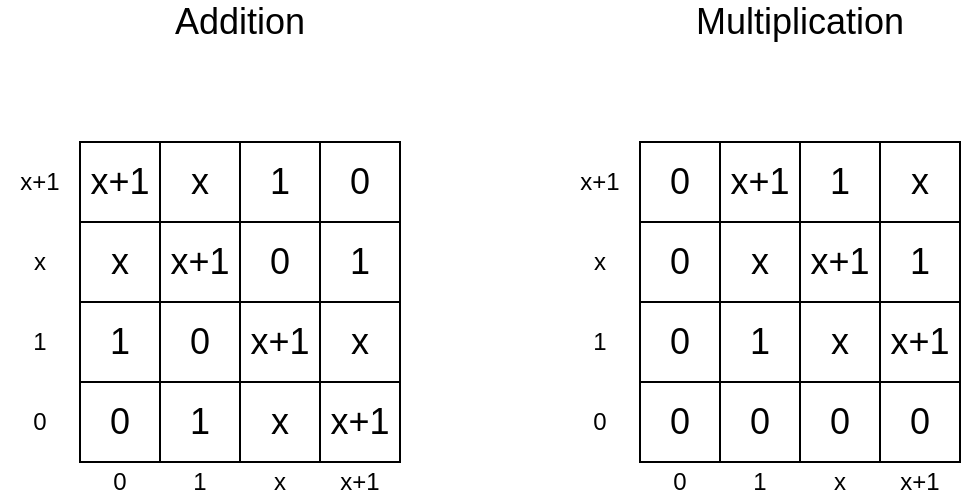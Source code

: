 <mxfile version="12.1.7" type="device" pages="1"><diagram id="tAEE88btyBtsIktVflEw" name="Page-1"><mxGraphModel dx="1338" dy="802" grid="1" gridSize="10" guides="1" tooltips="1" connect="1" arrows="1" fold="1" page="1" pageScale="1" pageWidth="827" pageHeight="1169" math="0" shadow="0"><root><mxCell id="0"/><mxCell id="1" parent="0"/><mxCell id="7yvnzNzSm_O6tVys3wsZ-8" value="&lt;font style=&quot;font-size: 18px&quot;&gt;x+1&lt;/font&gt;" style="whiteSpace=wrap;html=1;aspect=fixed;" parent="1" vertex="1"><mxGeometry x="80" y="160" width="40" height="40" as="geometry"/></mxCell><mxCell id="7yvnzNzSm_O6tVys3wsZ-24" value="&lt;font style=&quot;font-size: 18px&quot;&gt;x&lt;/font&gt;" style="whiteSpace=wrap;html=1;aspect=fixed;" parent="1" vertex="1"><mxGeometry x="120" y="160" width="40" height="40" as="geometry"/></mxCell><mxCell id="7yvnzNzSm_O6tVys3wsZ-25" value="&lt;font style=&quot;font-size: 18px&quot;&gt;x&lt;/font&gt;" style="whiteSpace=wrap;html=1;aspect=fixed;" parent="1" vertex="1"><mxGeometry x="80" y="200" width="40" height="40" as="geometry"/></mxCell><mxCell id="7yvnzNzSm_O6tVys3wsZ-26" value="&lt;font style=&quot;font-size: 18px&quot;&gt;x+1&lt;/font&gt;" style="whiteSpace=wrap;html=1;aspect=fixed;" parent="1" vertex="1"><mxGeometry x="120" y="200" width="40" height="40" as="geometry"/></mxCell><mxCell id="7yvnzNzSm_O6tVys3wsZ-27" value="&lt;font style=&quot;font-size: 18px&quot;&gt;1&lt;/font&gt;" style="whiteSpace=wrap;html=1;aspect=fixed;" parent="1" vertex="1"><mxGeometry x="160" y="160" width="40" height="40" as="geometry"/></mxCell><mxCell id="7yvnzNzSm_O6tVys3wsZ-28" value="&lt;font style=&quot;font-size: 18px&quot;&gt;0&lt;/font&gt;" style="whiteSpace=wrap;html=1;aspect=fixed;" parent="1" vertex="1"><mxGeometry x="200" y="160" width="40" height="40" as="geometry"/></mxCell><mxCell id="7yvnzNzSm_O6tVys3wsZ-29" value="&lt;font style=&quot;font-size: 18px&quot;&gt;0&lt;/font&gt;" style="whiteSpace=wrap;html=1;aspect=fixed;" parent="1" vertex="1"><mxGeometry x="160" y="200" width="40" height="40" as="geometry"/></mxCell><mxCell id="7yvnzNzSm_O6tVys3wsZ-30" value="&lt;font style=&quot;font-size: 18px&quot;&gt;1&lt;/font&gt;" style="whiteSpace=wrap;html=1;aspect=fixed;" parent="1" vertex="1"><mxGeometry x="200" y="200" width="40" height="40" as="geometry"/></mxCell><mxCell id="7yvnzNzSm_O6tVys3wsZ-31" value="&lt;font style=&quot;font-size: 18px&quot;&gt;1&lt;/font&gt;" style="whiteSpace=wrap;html=1;aspect=fixed;" parent="1" vertex="1"><mxGeometry x="80" y="240" width="40" height="40" as="geometry"/></mxCell><mxCell id="7yvnzNzSm_O6tVys3wsZ-32" value="&lt;font style=&quot;font-size: 18px&quot;&gt;0&lt;/font&gt;" style="whiteSpace=wrap;html=1;aspect=fixed;" parent="1" vertex="1"><mxGeometry x="120" y="240" width="40" height="40" as="geometry"/></mxCell><mxCell id="7yvnzNzSm_O6tVys3wsZ-33" value="&lt;font style=&quot;font-size: 18px&quot;&gt;0&lt;/font&gt;" style="whiteSpace=wrap;html=1;aspect=fixed;" parent="1" vertex="1"><mxGeometry x="80" y="280" width="40" height="40" as="geometry"/></mxCell><mxCell id="7yvnzNzSm_O6tVys3wsZ-34" value="&lt;font style=&quot;font-size: 18px&quot;&gt;1&lt;/font&gt;" style="whiteSpace=wrap;html=1;aspect=fixed;" parent="1" vertex="1"><mxGeometry x="120" y="280" width="40" height="40" as="geometry"/></mxCell><mxCell id="7yvnzNzSm_O6tVys3wsZ-35" value="&lt;font style=&quot;font-size: 18px&quot;&gt;x+1&lt;/font&gt;" style="whiteSpace=wrap;html=1;aspect=fixed;" parent="1" vertex="1"><mxGeometry x="160" y="240" width="40" height="40" as="geometry"/></mxCell><mxCell id="7yvnzNzSm_O6tVys3wsZ-36" value="&lt;font style=&quot;font-size: 18px&quot;&gt;x&lt;/font&gt;" style="whiteSpace=wrap;html=1;aspect=fixed;" parent="1" vertex="1"><mxGeometry x="200" y="240" width="40" height="40" as="geometry"/></mxCell><mxCell id="7yvnzNzSm_O6tVys3wsZ-37" value="&lt;font style=&quot;font-size: 18px&quot;&gt;x&lt;/font&gt;" style="whiteSpace=wrap;html=1;aspect=fixed;" parent="1" vertex="1"><mxGeometry x="160" y="280" width="40" height="40" as="geometry"/></mxCell><mxCell id="7yvnzNzSm_O6tVys3wsZ-38" value="&lt;font style=&quot;font-size: 18px&quot;&gt;x+1&lt;/font&gt;" style="whiteSpace=wrap;html=1;aspect=fixed;" parent="1" vertex="1"><mxGeometry x="200" y="280" width="40" height="40" as="geometry"/></mxCell><mxCell id="2rc5MMP0UcN19sdQv2Ij-5" value="0" style="text;html=1;strokeColor=none;fillColor=none;align=center;verticalAlign=middle;whiteSpace=wrap;rounded=0;" vertex="1" parent="1"><mxGeometry x="40" y="290" width="40" height="20" as="geometry"/></mxCell><mxCell id="2rc5MMP0UcN19sdQv2Ij-6" value="1" style="text;html=1;strokeColor=none;fillColor=none;align=center;verticalAlign=middle;whiteSpace=wrap;rounded=0;" vertex="1" parent="1"><mxGeometry x="40" y="250" width="40" height="20" as="geometry"/></mxCell><mxCell id="2rc5MMP0UcN19sdQv2Ij-7" value="x" style="text;html=1;strokeColor=none;fillColor=none;align=center;verticalAlign=middle;whiteSpace=wrap;rounded=0;" vertex="1" parent="1"><mxGeometry x="40" y="210" width="40" height="20" as="geometry"/></mxCell><mxCell id="2rc5MMP0UcN19sdQv2Ij-8" value="x+1" style="text;html=1;strokeColor=none;fillColor=none;align=center;verticalAlign=middle;whiteSpace=wrap;rounded=0;" vertex="1" parent="1"><mxGeometry x="40" y="170" width="40" height="20" as="geometry"/></mxCell><mxCell id="2rc5MMP0UcN19sdQv2Ij-9" value="0" style="text;html=1;strokeColor=none;fillColor=none;align=center;verticalAlign=middle;whiteSpace=wrap;rounded=0;" vertex="1" parent="1"><mxGeometry x="80" y="320" width="40" height="20" as="geometry"/></mxCell><mxCell id="2rc5MMP0UcN19sdQv2Ij-10" value="1" style="text;html=1;strokeColor=none;fillColor=none;align=center;verticalAlign=middle;whiteSpace=wrap;rounded=0;" vertex="1" parent="1"><mxGeometry x="120" y="320" width="40" height="20" as="geometry"/></mxCell><mxCell id="2rc5MMP0UcN19sdQv2Ij-11" value="x" style="text;html=1;strokeColor=none;fillColor=none;align=center;verticalAlign=middle;whiteSpace=wrap;rounded=0;" vertex="1" parent="1"><mxGeometry x="160" y="320" width="40" height="20" as="geometry"/></mxCell><mxCell id="2rc5MMP0UcN19sdQv2Ij-12" value="x+1" style="text;html=1;strokeColor=none;fillColor=none;align=center;verticalAlign=middle;whiteSpace=wrap;rounded=0;" vertex="1" parent="1"><mxGeometry x="200" y="320" width="40" height="20" as="geometry"/></mxCell><mxCell id="2rc5MMP0UcN19sdQv2Ij-13" value="&lt;font style=&quot;font-size: 18px&quot;&gt;Addition&lt;/font&gt;" style="text;html=1;strokeColor=none;fillColor=none;align=center;verticalAlign=middle;whiteSpace=wrap;rounded=0;" vertex="1" parent="1"><mxGeometry x="140" y="90" width="40" height="20" as="geometry"/></mxCell><mxCell id="2rc5MMP0UcN19sdQv2Ij-14" value="&lt;font style=&quot;font-size: 18px&quot;&gt;0&lt;/font&gt;" style="whiteSpace=wrap;html=1;aspect=fixed;" vertex="1" parent="1"><mxGeometry x="360" y="160" width="40" height="40" as="geometry"/></mxCell><mxCell id="2rc5MMP0UcN19sdQv2Ij-15" value="&lt;font style=&quot;font-size: 18px&quot;&gt;x+1&lt;/font&gt;" style="whiteSpace=wrap;html=1;aspect=fixed;" vertex="1" parent="1"><mxGeometry x="400" y="160" width="40" height="40" as="geometry"/></mxCell><mxCell id="2rc5MMP0UcN19sdQv2Ij-16" value="&lt;font style=&quot;font-size: 18px&quot;&gt;0&lt;/font&gt;" style="whiteSpace=wrap;html=1;aspect=fixed;" vertex="1" parent="1"><mxGeometry x="360" y="200" width="40" height="40" as="geometry"/></mxCell><mxCell id="2rc5MMP0UcN19sdQv2Ij-17" value="&lt;font style=&quot;font-size: 18px&quot;&gt;x&lt;/font&gt;" style="whiteSpace=wrap;html=1;aspect=fixed;" vertex="1" parent="1"><mxGeometry x="400" y="200" width="40" height="40" as="geometry"/></mxCell><mxCell id="2rc5MMP0UcN19sdQv2Ij-18" value="&lt;font style=&quot;font-size: 18px&quot;&gt;1&lt;/font&gt;" style="whiteSpace=wrap;html=1;aspect=fixed;" vertex="1" parent="1"><mxGeometry x="440" y="160" width="40" height="40" as="geometry"/></mxCell><mxCell id="2rc5MMP0UcN19sdQv2Ij-19" value="&lt;font style=&quot;font-size: 18px&quot;&gt;x&lt;/font&gt;" style="whiteSpace=wrap;html=1;aspect=fixed;" vertex="1" parent="1"><mxGeometry x="480" y="160" width="40" height="40" as="geometry"/></mxCell><mxCell id="2rc5MMP0UcN19sdQv2Ij-20" value="&lt;font style=&quot;font-size: 18px&quot;&gt;x+1&lt;/font&gt;" style="whiteSpace=wrap;html=1;aspect=fixed;" vertex="1" parent="1"><mxGeometry x="440" y="200" width="40" height="40" as="geometry"/></mxCell><mxCell id="2rc5MMP0UcN19sdQv2Ij-21" value="&lt;font style=&quot;font-size: 18px&quot;&gt;1&lt;/font&gt;" style="whiteSpace=wrap;html=1;aspect=fixed;" vertex="1" parent="1"><mxGeometry x="480" y="200" width="40" height="40" as="geometry"/></mxCell><mxCell id="2rc5MMP0UcN19sdQv2Ij-22" value="&lt;font style=&quot;font-size: 18px&quot;&gt;0&lt;/font&gt;" style="whiteSpace=wrap;html=1;aspect=fixed;" vertex="1" parent="1"><mxGeometry x="360" y="240" width="40" height="40" as="geometry"/></mxCell><mxCell id="2rc5MMP0UcN19sdQv2Ij-23" value="&lt;font style=&quot;font-size: 18px&quot;&gt;1&lt;/font&gt;" style="whiteSpace=wrap;html=1;aspect=fixed;" vertex="1" parent="1"><mxGeometry x="400" y="240" width="40" height="40" as="geometry"/></mxCell><mxCell id="2rc5MMP0UcN19sdQv2Ij-24" value="&lt;font style=&quot;font-size: 18px&quot;&gt;0&lt;/font&gt;" style="whiteSpace=wrap;html=1;aspect=fixed;" vertex="1" parent="1"><mxGeometry x="360" y="280" width="40" height="40" as="geometry"/></mxCell><mxCell id="2rc5MMP0UcN19sdQv2Ij-25" value="&lt;font style=&quot;font-size: 18px&quot;&gt;0&lt;/font&gt;" style="whiteSpace=wrap;html=1;aspect=fixed;" vertex="1" parent="1"><mxGeometry x="400" y="280" width="40" height="40" as="geometry"/></mxCell><mxCell id="2rc5MMP0UcN19sdQv2Ij-26" value="&lt;font style=&quot;font-size: 18px&quot;&gt;x&lt;/font&gt;" style="whiteSpace=wrap;html=1;aspect=fixed;" vertex="1" parent="1"><mxGeometry x="440" y="240" width="40" height="40" as="geometry"/></mxCell><mxCell id="2rc5MMP0UcN19sdQv2Ij-27" value="&lt;font style=&quot;font-size: 18px&quot;&gt;x+1&lt;/font&gt;" style="whiteSpace=wrap;html=1;aspect=fixed;" vertex="1" parent="1"><mxGeometry x="480" y="240" width="40" height="40" as="geometry"/></mxCell><mxCell id="2rc5MMP0UcN19sdQv2Ij-28" value="&lt;font style=&quot;font-size: 18px&quot;&gt;0&lt;/font&gt;" style="whiteSpace=wrap;html=1;aspect=fixed;" vertex="1" parent="1"><mxGeometry x="440" y="280" width="40" height="40" as="geometry"/></mxCell><mxCell id="2rc5MMP0UcN19sdQv2Ij-29" value="&lt;font style=&quot;font-size: 18px&quot;&gt;0&lt;/font&gt;" style="whiteSpace=wrap;html=1;aspect=fixed;" vertex="1" parent="1"><mxGeometry x="480" y="280" width="40" height="40" as="geometry"/></mxCell><mxCell id="2rc5MMP0UcN19sdQv2Ij-30" value="0" style="text;html=1;strokeColor=none;fillColor=none;align=center;verticalAlign=middle;whiteSpace=wrap;rounded=0;" vertex="1" parent="1"><mxGeometry x="320" y="290" width="40" height="20" as="geometry"/></mxCell><mxCell id="2rc5MMP0UcN19sdQv2Ij-31" value="1" style="text;html=1;strokeColor=none;fillColor=none;align=center;verticalAlign=middle;whiteSpace=wrap;rounded=0;" vertex="1" parent="1"><mxGeometry x="320" y="250" width="40" height="20" as="geometry"/></mxCell><mxCell id="2rc5MMP0UcN19sdQv2Ij-32" value="x" style="text;html=1;strokeColor=none;fillColor=none;align=center;verticalAlign=middle;whiteSpace=wrap;rounded=0;" vertex="1" parent="1"><mxGeometry x="320" y="210" width="40" height="20" as="geometry"/></mxCell><mxCell id="2rc5MMP0UcN19sdQv2Ij-33" value="x+1" style="text;html=1;strokeColor=none;fillColor=none;align=center;verticalAlign=middle;whiteSpace=wrap;rounded=0;" vertex="1" parent="1"><mxGeometry x="320" y="170" width="40" height="20" as="geometry"/></mxCell><mxCell id="2rc5MMP0UcN19sdQv2Ij-34" value="0" style="text;html=1;strokeColor=none;fillColor=none;align=center;verticalAlign=middle;whiteSpace=wrap;rounded=0;" vertex="1" parent="1"><mxGeometry x="360" y="320" width="40" height="20" as="geometry"/></mxCell><mxCell id="2rc5MMP0UcN19sdQv2Ij-35" value="1" style="text;html=1;strokeColor=none;fillColor=none;align=center;verticalAlign=middle;whiteSpace=wrap;rounded=0;" vertex="1" parent="1"><mxGeometry x="400" y="320" width="40" height="20" as="geometry"/></mxCell><mxCell id="2rc5MMP0UcN19sdQv2Ij-36" value="x" style="text;html=1;strokeColor=none;fillColor=none;align=center;verticalAlign=middle;whiteSpace=wrap;rounded=0;" vertex="1" parent="1"><mxGeometry x="440" y="320" width="40" height="20" as="geometry"/></mxCell><mxCell id="2rc5MMP0UcN19sdQv2Ij-37" value="x+1" style="text;html=1;strokeColor=none;fillColor=none;align=center;verticalAlign=middle;whiteSpace=wrap;rounded=0;" vertex="1" parent="1"><mxGeometry x="480" y="320" width="40" height="20" as="geometry"/></mxCell><mxCell id="2rc5MMP0UcN19sdQv2Ij-38" value="&lt;font style=&quot;font-size: 18px&quot;&gt;Multiplication&lt;/font&gt;" style="text;html=1;strokeColor=none;fillColor=none;align=center;verticalAlign=middle;whiteSpace=wrap;rounded=0;" vertex="1" parent="1"><mxGeometry x="420" y="90" width="40" height="20" as="geometry"/></mxCell></root></mxGraphModel></diagram></mxfile>